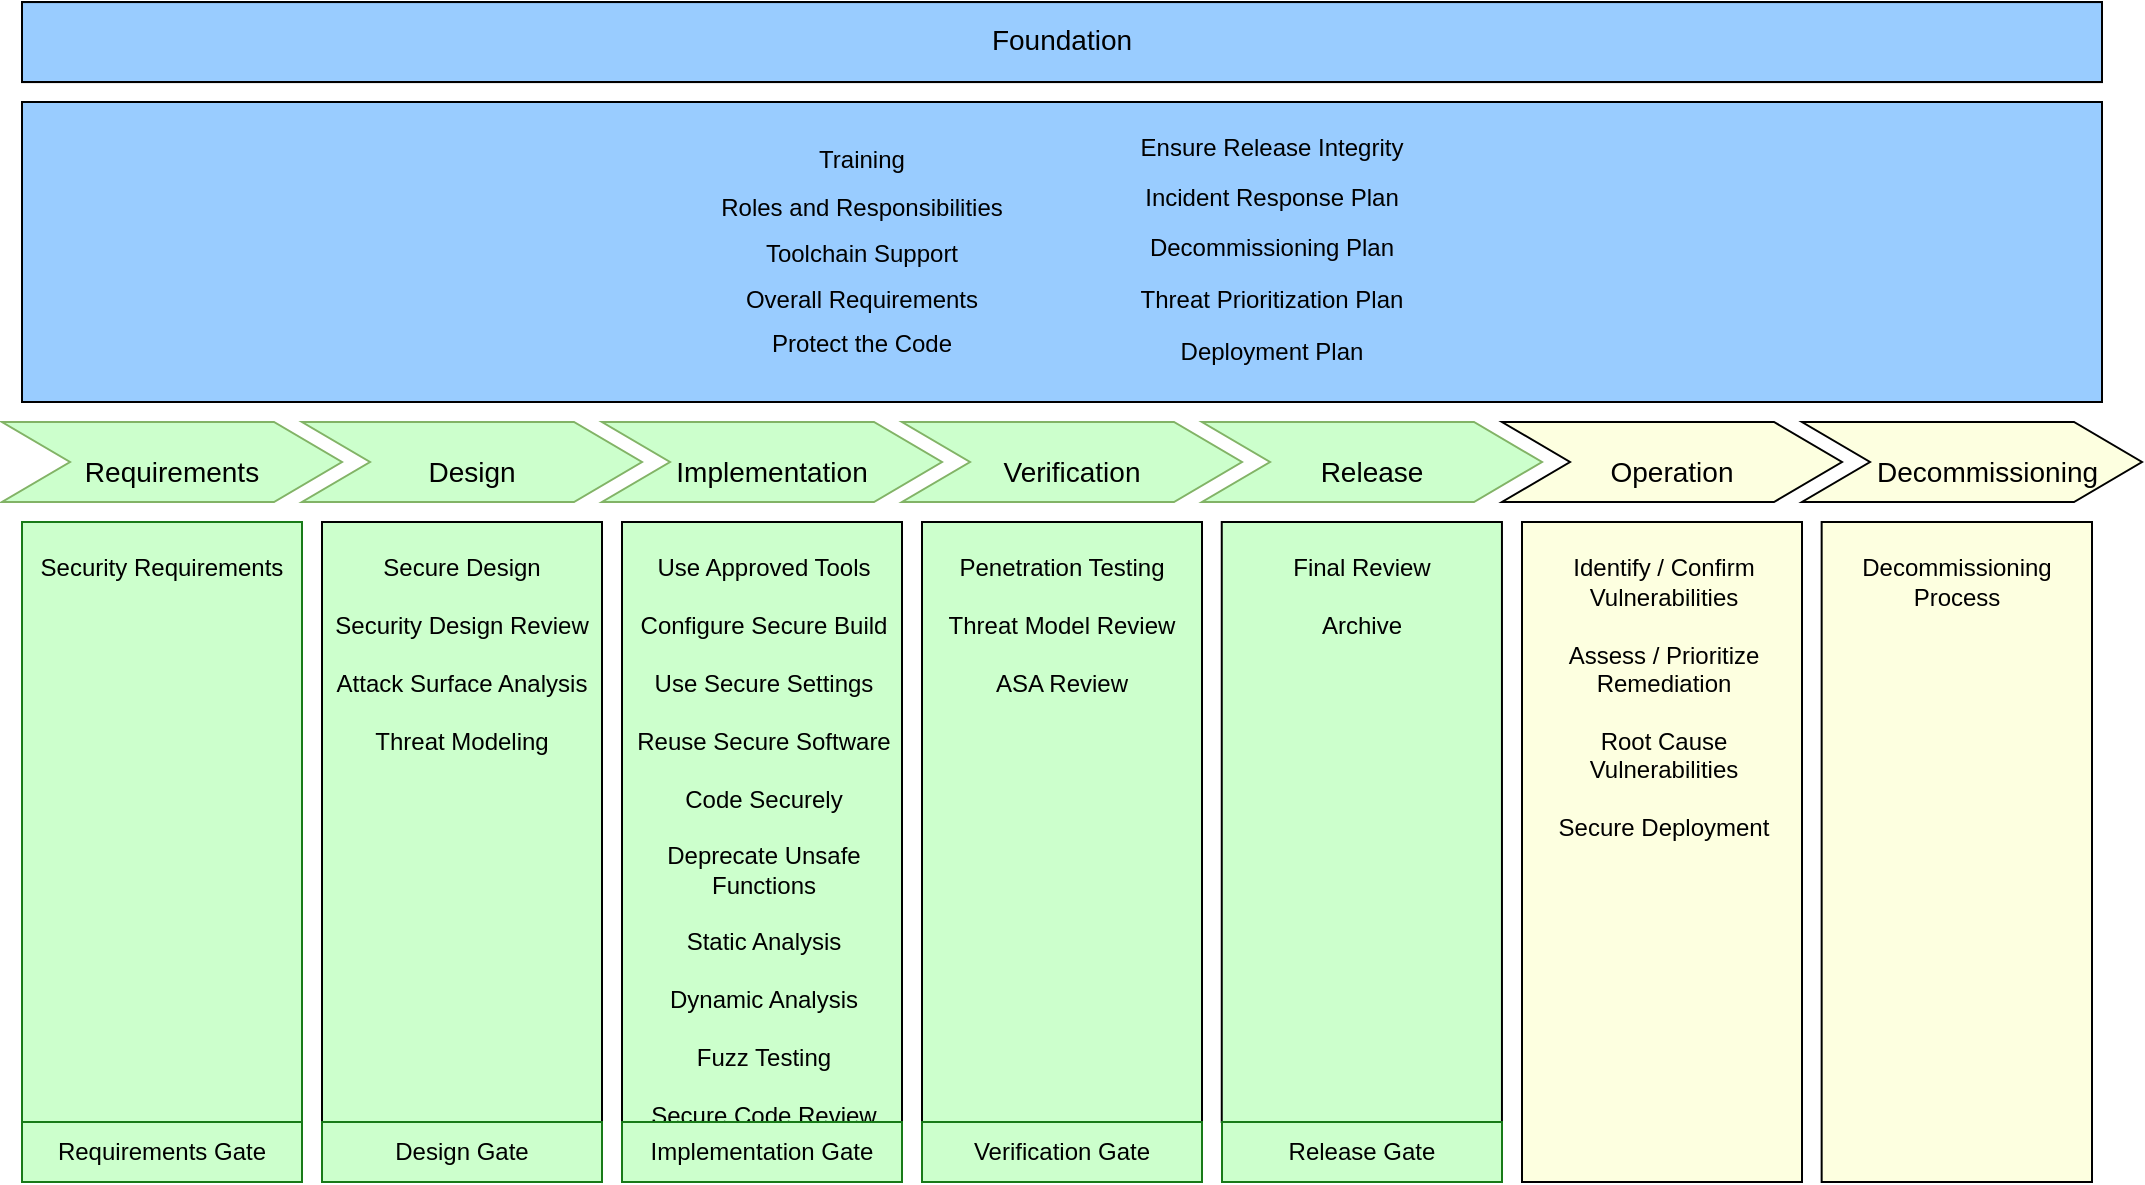 <mxfile version="14.6.13" type="device"><diagram name="Page-1" id="d9b1e647-80fa-b4a2-5024-87a742678bcc"><mxGraphModel dx="1106" dy="997" grid="1" gridSize="10" guides="1" tooltips="1" connect="1" arrows="1" fold="1" page="1" pageScale="1" pageWidth="1100" pageHeight="850" background="#ffffff" math="0" shadow="0"><root><mxCell id="0"/><mxCell id="1" parent="0"/><mxCell id="ZhLcxaQyDctIYuSdVefH-17" value="" style="rounded=0;whiteSpace=wrap;html=1;shadow=0;strokeColor=#000000;fillColor=#CCFFCC;" parent="1" vertex="1"><mxGeometry x="475" y="300" width="140" height="300" as="geometry"/></mxCell><mxCell id="ZhLcxaQyDctIYuSdVefH-16" value="" style="rounded=0;whiteSpace=wrap;html=1;shadow=0;strokeColor=#000000;fillColor=#CCFFCC;" parent="1" vertex="1"><mxGeometry x="325" y="300" width="140" height="300" as="geometry"/></mxCell><mxCell id="ZhLcxaQyDctIYuSdVefH-15" value="" style="rounded=0;whiteSpace=wrap;html=1;shadow=0;strokeColor=#000000;fillColor=#CCFFCC;" parent="1" vertex="1"><mxGeometry x="175" y="300" width="140" height="300" as="geometry"/></mxCell><mxCell id="ZhLcxaQyDctIYuSdVefH-14" value="" style="rounded=0;whiteSpace=wrap;html=1;shadow=0;fillColor=#CCFFCC;strokeColor=#187A18;" parent="1" vertex="1"><mxGeometry x="25" y="300" width="140" height="300" as="geometry"/></mxCell><mxCell id="ZhLcxaQyDctIYuSdVefH-26" value="" style="group;strokeColor=none;" parent="1" vertex="1" connectable="0"><mxGeometry x="625" y="300" width="170.28" height="300" as="geometry"/></mxCell><mxCell id="ZhLcxaQyDctIYuSdVefH-18" value="" style="rounded=0;whiteSpace=wrap;html=1;shadow=0;strokeColor=#000000;fillColor=#CCFFCC;" parent="ZhLcxaQyDctIYuSdVefH-26" vertex="1"><mxGeometry x="-0.12" width="140.095" height="300" as="geometry"/></mxCell><mxCell id="57fe6abec08f04cb-13" value="&lt;div&gt;&lt;span&gt;&lt;br&gt;&lt;/span&gt;&lt;/div&gt;&lt;div&gt;&lt;span&gt;Final Review&lt;/span&gt;&lt;/div&gt;&lt;div&gt;&lt;br&gt;&lt;/div&gt;&lt;div&gt;&lt;span&gt;Archive&lt;/span&gt;&lt;/div&gt;&lt;div&gt;&lt;br&gt;&lt;/div&gt;" style="text;spacingTop=-5;fillColor=#99FF99;whiteSpace=wrap;html=1;align=center;fontSize=12;fontFamily=Helvetica;fillColor=none;strokeColor=none;" parent="ZhLcxaQyDctIYuSdVefH-26" vertex="1"><mxGeometry width="140.115" height="300" as="geometry"/></mxCell><mxCell id="57fe6abec08f04cb-12" value="&lt;div&gt;&lt;span&gt;&lt;br&gt;&lt;/span&gt;&lt;/div&gt;&lt;div&gt;&lt;span&gt;Penetration Testing&lt;/span&gt;&lt;br&gt;&lt;/div&gt;&lt;div&gt;&lt;br&gt;&lt;/div&gt;&lt;div&gt;Threat Model Review&lt;/div&gt;&lt;div&gt;&lt;br&gt;&lt;/div&gt;&lt;div&gt;ASA Review&lt;/div&gt;" style="text;spacingTop=-5;fillColor=#99FF99;whiteSpace=wrap;html=1;align=center;fontSize=12;fontFamily=Helvetica;fillColor=none;strokeColor=none;" parent="1" vertex="1"><mxGeometry x="475" y="300" width="140" height="300" as="geometry"/></mxCell><mxCell id="57fe6abec08f04cb-11" value="&lt;div style=&quot;text-align: center&quot;&gt;&lt;span&gt;&lt;br&gt;&lt;/span&gt;&lt;/div&gt;&lt;div style=&quot;text-align: center&quot;&gt;&lt;span&gt;Use Approved Tools&lt;/span&gt;&lt;/div&gt;&lt;div style=&quot;text-align: center&quot;&gt;&lt;br&gt;&lt;/div&gt;&lt;div style=&quot;text-align: center&quot;&gt;Configure Secure Build&lt;/div&gt;&lt;div style=&quot;text-align: center&quot;&gt;&lt;br&gt;&lt;/div&gt;&lt;div style=&quot;text-align: center&quot;&gt;Use Secure Settings&lt;/div&gt;&lt;div style=&quot;text-align: center&quot;&gt;&lt;br&gt;&lt;/div&gt;&lt;div style=&quot;text-align: center&quot;&gt;Reuse Secure Software&lt;/div&gt;&lt;div style=&quot;text-align: center&quot;&gt;&lt;br&gt;&lt;/div&gt;&lt;div style=&quot;text-align: center&quot;&gt;Code Securely&lt;/div&gt;&lt;div style=&quot;text-align: center&quot;&gt;&lt;br&gt;&lt;/div&gt;&lt;div style=&quot;text-align: center&quot;&gt;&lt;span&gt;Deprecate Unsafe Functions&lt;/span&gt;&lt;/div&gt;&lt;div style=&quot;text-align: center&quot;&gt;&lt;br&gt;&lt;/div&gt;&lt;div style=&quot;text-align: center&quot;&gt;&lt;span&gt;Static Analysis&lt;/span&gt;&lt;/div&gt;&lt;div style=&quot;text-align: center&quot;&gt;&lt;span&gt;&lt;br&gt;&lt;/span&gt;&lt;/div&gt;&lt;div style=&quot;text-align: center&quot;&gt;&lt;span&gt;Dynamic Analysis&lt;/span&gt;&lt;/div&gt;&lt;div style=&quot;text-align: center&quot;&gt;&lt;span&gt;&lt;br&gt;&lt;/span&gt;&lt;/div&gt;&lt;div style=&quot;text-align: center&quot;&gt;&lt;span&gt;Fuzz Testing&lt;/span&gt;&lt;/div&gt;&lt;div style=&quot;text-align: center&quot;&gt;&lt;br&gt;&lt;/div&gt;&lt;div style=&quot;text-align: center&quot;&gt;Secure Code Review&lt;/div&gt;" style="text;spacingTop=-5;fillColor=#99FF99;whiteSpace=wrap;html=1;align=left;fontSize=12;fontFamily=Helvetica;fillColor=none;strokeColor=none;" parent="1" vertex="1"><mxGeometry x="325" y="300" width="140" height="300" as="geometry"/></mxCell><mxCell id="57fe6abec08f04cb-10" value="&lt;br&gt;Secure Design&lt;br&gt;&lt;br&gt;Security Design Review&lt;br&gt;&lt;br&gt;Attack Surface Analysis&lt;br&gt;&lt;br&gt;Threat Modeling" style="text;spacingTop=-5;fillColor=#99FF99;whiteSpace=wrap;html=1;align=center;fontSize=12;fontFamily=Helvetica;fillColor=none;strokeColor=none;" parent="1" vertex="1"><mxGeometry x="175" y="300" width="140" height="300" as="geometry"/></mxCell><mxCell id="57fe6abec08f04cb-9" value="&lt;br&gt;Security Requirements" style="text;spacingTop=-5;fillColor=#99FF99;whiteSpace=wrap;html=1;align=center;fontSize=12;fontFamily=Helvetica;fillColor=none;strokeColor=none;" parent="1" vertex="1"><mxGeometry x="25" y="300" width="140" height="300" as="geometry"/></mxCell><mxCell id="ZhLcxaQyDctIYuSdVefH-20" value="" style="rounded=0;whiteSpace=wrap;html=1;shadow=0;fillColor=#FDFFE0;strokeColor=none;" parent="1" vertex="1"><mxGeometry x="925" y="300" width="135.172" height="330" as="geometry"/></mxCell><mxCell id="ZhLcxaQyDctIYuSdVefH-7" value="&lt;br&gt;Decommissioning Process" style="text;spacingTop=-5;fillColor=#fff2cc;whiteSpace=wrap;html=1;align=center;fontSize=12;fontFamily=Helvetica;fillColor=none;strokeColor=#000000;" parent="1" vertex="1"><mxGeometry x="924.828" y="300" width="135.172" height="330" as="geometry"/></mxCell><mxCell id="ZhLcxaQyDctIYuSdVefH-27" value="" style="group;strokeColor=none;fillColor=#ffffff;" parent="1" vertex="1" connectable="0"><mxGeometry x="775" y="300" width="140" height="330" as="geometry"/></mxCell><mxCell id="ZhLcxaQyDctIYuSdVefH-19" value="" style="rounded=0;whiteSpace=wrap;html=1;shadow=0;strokeColor=#d6b656;fillColor=#FDFFE0;" parent="ZhLcxaQyDctIYuSdVefH-27" vertex="1"><mxGeometry width="140" height="330" as="geometry"/></mxCell><mxCell id="ZhLcxaQyDctIYuSdVefH-6" value="&lt;div style=&quot;text-align: center&quot;&gt;&lt;span&gt;&lt;br&gt;&lt;/span&gt;&lt;/div&gt;&lt;div style=&quot;text-align: center&quot;&gt;&lt;span&gt;Identify / Confirm Vulnerabilities&lt;/span&gt;&lt;br&gt;&lt;/div&gt;&lt;div style=&quot;text-align: center&quot;&gt;&lt;span&gt;&lt;br&gt;&lt;/span&gt;&lt;/div&gt;&lt;div style=&quot;text-align: center&quot;&gt;&lt;span&gt;Assess / Prioritize Remediation&lt;/span&gt;&lt;/div&gt;&lt;div style=&quot;text-align: center&quot;&gt;&lt;span&gt;&lt;br&gt;&lt;/span&gt;&lt;/div&gt;&lt;div style=&quot;text-align: center&quot;&gt;&lt;span&gt;Root Cause Vulnerabilities&lt;/span&gt;&lt;/div&gt;&lt;div style=&quot;text-align: center&quot;&gt;&lt;span&gt;&lt;br&gt;&lt;/span&gt;&lt;/div&gt;&lt;div style=&quot;text-align: center&quot;&gt;&lt;span&gt;Secure Deployment&lt;/span&gt;&lt;/div&gt;" style="text;spacingTop=-5;fillColor=#fff2cc;whiteSpace=wrap;html=1;align=left;fontSize=12;fontFamily=Helvetica;fillColor=none;strokeColor=#000000;" parent="ZhLcxaQyDctIYuSdVefH-27" vertex="1"><mxGeometry width="140" height="330" as="geometry"/></mxCell><mxCell id="cLqnTd5TkxG-JCanMNB_-2" value="" style="rounded=0;whiteSpace=wrap;html=1;shadow=0;strokeColor=#000000;fillColor=#99CCFF;" parent="1" vertex="1"><mxGeometry x="25" y="40" width="1040" height="40" as="geometry"/></mxCell><mxCell id="cLqnTd5TkxG-JCanMNB_-1" value="&lt;p style=&quot;font-family: &amp;#34;helvetica&amp;#34; ; line-height: 10.8px&quot;&gt;&lt;span style=&quot;font-family: &amp;#34;helvetica&amp;#34; ; font-size: 14px&quot;&gt;Foundation&lt;/span&gt;&lt;br&gt;&lt;/p&gt;" style="text;spacingTop=-5;fillColor=#3333FF;whiteSpace=wrap;html=1;align=center;fontSize=12;fontFamily=Helvetica;fillColor=none;strokeColor=#000000;" parent="1" vertex="1"><mxGeometry x="25" y="40.04" width="1040" height="40" as="geometry"/></mxCell><mxCell id="ZhLcxaQyDctIYuSdVefH-31" value="&lt;p style=&quot;font-family: &amp;#34;helvetica&amp;#34; ; line-height: 10.8px&quot;&gt;&lt;br&gt;&lt;/p&gt;" style="text;spacingTop=-5;fillColor=#99FF99;whiteSpace=wrap;html=1;align=center;fontSize=12;fontFamily=Helvetica;fillColor=none;strokeColor=#000000;" parent="1" vertex="1"><mxGeometry x="25" y="90" width="1040" height="150" as="geometry"/></mxCell><mxCell id="ZhLcxaQyDctIYuSdVefH-30" value="" style="rounded=0;whiteSpace=wrap;html=1;shadow=0;strokeColor=#000000;fillColor=#99CCFF;" parent="1" vertex="1"><mxGeometry x="25" y="90" width="1040" height="150" as="geometry"/></mxCell><mxCell id="fGhJdlfO0q14xw2NBtzE-6" value="&lt;p style=&quot;font-family: &amp;#34;helvetica&amp;#34; ; line-height: 10.8px&quot;&gt;&lt;span&gt;Training&lt;/span&gt;&lt;br&gt;&lt;/p&gt;&lt;p style=&quot;font-family: &amp;#34;helvetica&amp;#34; ; line-height: 12px&quot;&gt;&lt;span style=&quot;line-height: 10.8px&quot;&gt;Roles and Responsibilities&lt;/span&gt;&lt;/p&gt;&lt;p style=&quot;font-family: &amp;#34;helvetica&amp;#34; ; line-height: 10.8px&quot;&gt;Toolchain Support&lt;/p&gt;&lt;p style=&quot;font-family: &amp;#34;helvetica&amp;#34; ; line-height: 10.8px&quot;&gt;Overall Requirements&lt;/p&gt;&lt;p style=&quot;font-family: &amp;#34;helvetica&amp;#34; ; line-height: 10.8px&quot;&gt;Protect the Code&lt;/p&gt;" style="text;spacingTop=-5;fillColor=#99FF99;whiteSpace=wrap;html=1;align=center;fontSize=12;fontFamily=Helvetica;fillColor=none;strokeColor=none;" parent="1" vertex="1"><mxGeometry x="355" y="100" width="180" height="130" as="geometry"/></mxCell><mxCell id="fGhJdlfO0q14xw2NBtzE-3" value="&lt;span style=&quot;font-family: &amp;#34;helvetica&amp;#34;&quot;&gt;&lt;br&gt;Ensure Release Integrity&lt;/span&gt;&lt;p style=&quot;font-family: &amp;#34;helvetica&amp;#34; ; line-height: 10.8px&quot;&gt;&lt;span&gt;Incident Response Plan&lt;/span&gt;&lt;br&gt;&lt;/p&gt;&lt;p style=&quot;font-family: &amp;#34;helvetica&amp;#34; ; line-height: 14.4px&quot;&gt;&lt;span style=&quot;line-height: 10.8px&quot;&gt;Decommissioning Plan&lt;/span&gt;&lt;/p&gt;&lt;p style=&quot;font-family: &amp;#34;helvetica&amp;#34; ; line-height: 14.4px&quot;&gt;&lt;span style=&quot;line-height: 10.8px&quot;&gt;Threat Prioritization Plan&lt;/span&gt;&lt;/p&gt;&lt;p style=&quot;font-family: &amp;#34;helvetica&amp;#34; ; line-height: 14.4px&quot;&gt;&lt;span style=&quot;line-height: 10.8px&quot;&gt;Deployment Plan&lt;/span&gt;&lt;/p&gt;" style="text;spacingTop=-5;fillColor=#99FF99;whiteSpace=wrap;html=1;align=center;fontSize=12;fontFamily=Helvetica;fillColor=none;strokeColor=none;" parent="1" vertex="1"><mxGeometry x="565" y="90" width="170" height="150" as="geometry"/></mxCell><mxCell id="57fe6abec08f04cb-2" value="&lt;font color=&quot;#000000&quot; style=&quot;font-size: 14px&quot;&gt;Requirements&lt;/font&gt;" style="shape=step;whiteSpace=wrap;html=1;fontSize=28;strokeColor=#82b366;fillColor=#CCFFCC;" parent="1" vertex="1"><mxGeometry x="15" y="250" width="170" height="40" as="geometry"/></mxCell><mxCell id="57fe6abec08f04cb-3" value="&lt;font style=&quot;font-size: 14px&quot; color=&quot;#000000&quot;&gt;Design&lt;/font&gt;" style="shape=step;whiteSpace=wrap;html=1;fontSize=28;strokeColor=#82b366;fillColor=#CCFFCC;" parent="1" vertex="1"><mxGeometry x="165" y="250" width="170" height="40" as="geometry"/></mxCell><mxCell id="57fe6abec08f04cb-4" value="&lt;p&gt;&lt;font style=&quot;font-size: 14px&quot; color=&quot;#000000&quot;&gt;Implementation&lt;/font&gt;&lt;/p&gt;" style="shape=step;whiteSpace=wrap;html=1;fontSize=28;strokeColor=#82b366;fillColor=#CCFFCC;" parent="1" vertex="1"><mxGeometry x="315" y="250" width="170" height="40" as="geometry"/></mxCell><mxCell id="57fe6abec08f04cb-5" value="&lt;font style=&quot;font-size: 14px&quot; color=&quot;#000000&quot;&gt;Verification&lt;/font&gt;" style="shape=step;whiteSpace=wrap;html=1;fontSize=28;strokeColor=#82b366;fillColor=#CCFFCC;" parent="1" vertex="1"><mxGeometry x="465" y="250" width="170" height="40" as="geometry"/></mxCell><mxCell id="57fe6abec08f04cb-6" value="&lt;font style=&quot;font-size: 14px&quot; color=&quot;#000000&quot;&gt;Release&lt;/font&gt;" style="shape=step;whiteSpace=wrap;html=1;fontSize=28;strokeColor=#82b366;fillColor=#CCFFCC;" parent="1" vertex="1"><mxGeometry x="615" y="250" width="170" height="40" as="geometry"/></mxCell><mxCell id="ZhLcxaQyDctIYuSdVefH-8" value="&lt;font style=&quot;font-size: 14px&quot; color=&quot;#000000&quot;&gt;Operation&lt;/font&gt;" style="shape=step;whiteSpace=wrap;html=1;fontSize=28;fillColor=#FDFFE0;" parent="1" vertex="1"><mxGeometry x="765" y="250" width="170" height="40" as="geometry"/></mxCell><mxCell id="ZhLcxaQyDctIYuSdVefH-9" value="&lt;font style=&quot;font-size: 14px&quot; color=&quot;#000000&quot;&gt;&amp;nbsp; &amp;nbsp; Decommissioning&lt;/font&gt;" style="shape=step;whiteSpace=wrap;html=1;fontSize=28;shadow=0;fillColor=#FDFFE0;" parent="1" vertex="1"><mxGeometry x="915" y="250" width="170" height="40" as="geometry"/></mxCell><mxCell id="3lKNwoQKIAJr2jvi4gNz-2" value="Design Gate" style="rounded=0;whiteSpace=wrap;html=1;shadow=0;fillColor=#CCFFCC;strokeColor=#187A18;" parent="1" vertex="1"><mxGeometry x="175" y="600" width="140" height="30" as="geometry"/></mxCell><mxCell id="3lKNwoQKIAJr2jvi4gNz-3" value="Requirements Gate" style="rounded=0;whiteSpace=wrap;html=1;shadow=0;fillColor=#CCFFCC;strokeColor=#187A18;" parent="1" vertex="1"><mxGeometry x="25" y="600" width="140" height="30" as="geometry"/></mxCell><mxCell id="3lKNwoQKIAJr2jvi4gNz-4" value="Implementation Gate" style="rounded=0;whiteSpace=wrap;html=1;shadow=0;fillColor=#CCFFCC;strokeColor=#187A18;" parent="1" vertex="1"><mxGeometry x="325" y="600" width="140" height="30" as="geometry"/></mxCell><mxCell id="3lKNwoQKIAJr2jvi4gNz-5" value="Verification Gate" style="rounded=0;whiteSpace=wrap;html=1;shadow=0;fillColor=#CCFFCC;strokeColor=#187A18;" parent="1" vertex="1"><mxGeometry x="475" y="600" width="140" height="30" as="geometry"/></mxCell><mxCell id="3lKNwoQKIAJr2jvi4gNz-6" value="Release Gate" style="rounded=0;whiteSpace=wrap;html=1;shadow=0;fillColor=#CCFFCC;strokeColor=#187A18;" parent="1" vertex="1"><mxGeometry x="625" y="600" width="140" height="30" as="geometry"/></mxCell></root></mxGraphModel></diagram></mxfile>